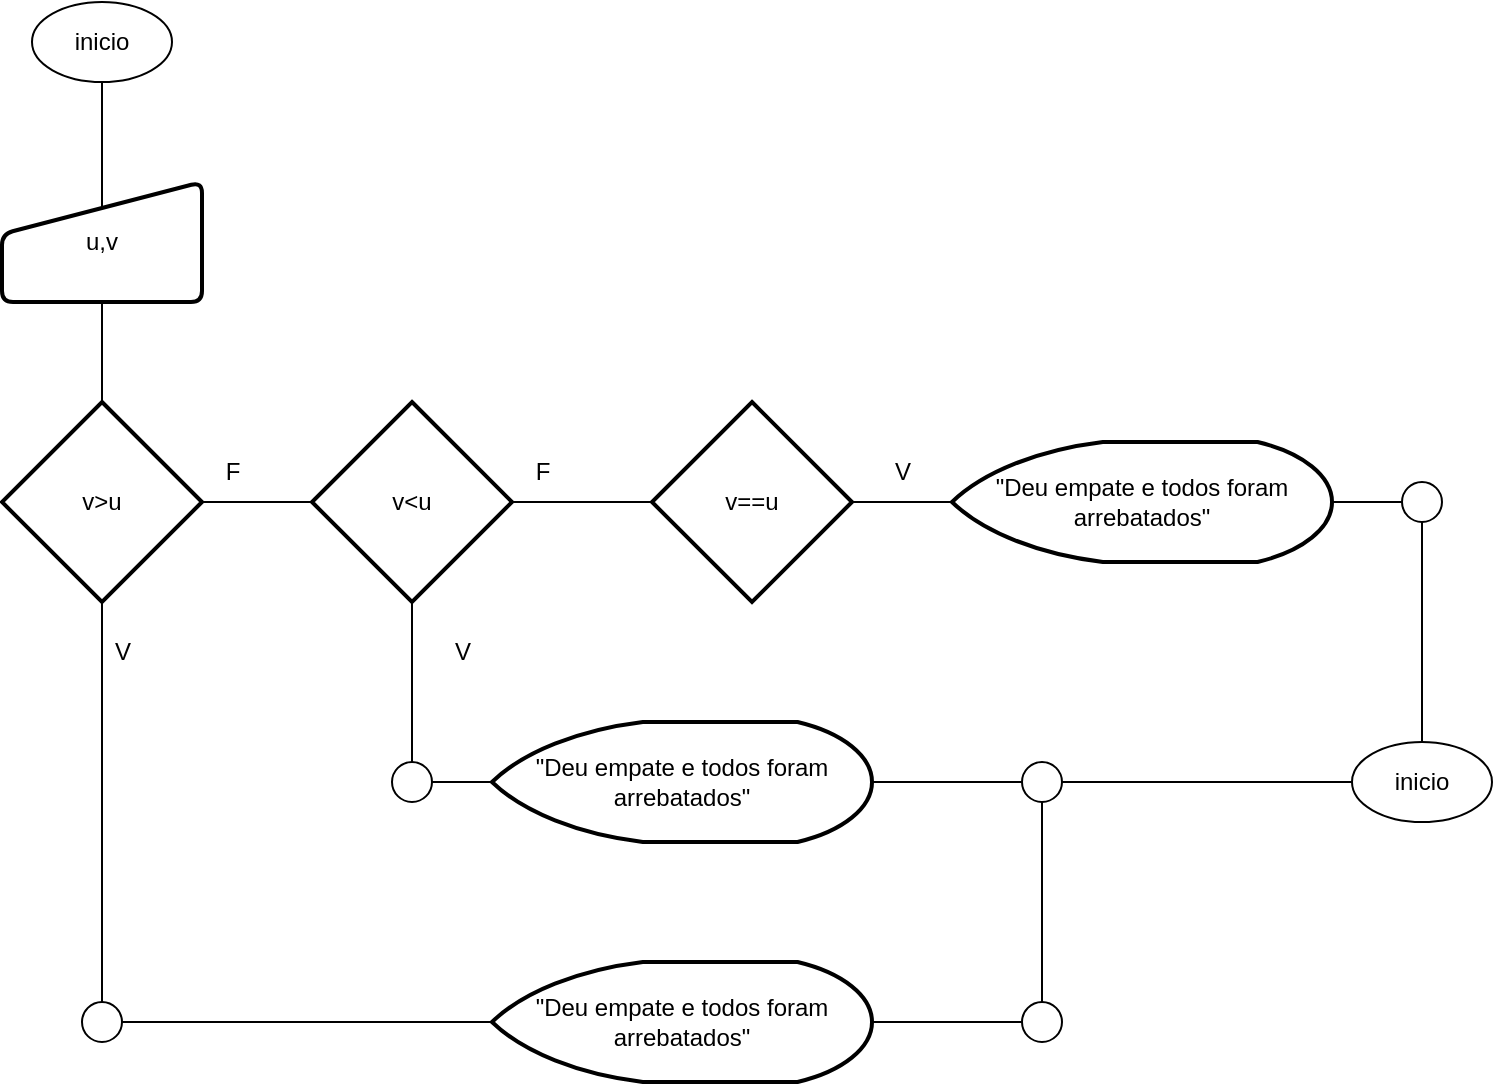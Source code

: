 <mxfile version="21.6.8" type="github">
  <diagram name="Página-1" id="JA73zq2TazwoPilje6HW">
    <mxGraphModel dx="883" dy="478" grid="1" gridSize="10" guides="1" tooltips="1" connect="1" arrows="1" fold="1" page="1" pageScale="1" pageWidth="827" pageHeight="1169" math="0" shadow="0">
      <root>
        <mxCell id="0" />
        <mxCell id="1" parent="0" />
        <mxCell id="mOIqZ1jNzug-GcZz9mM5-3" style="edgeStyle=orthogonalEdgeStyle;rounded=0;orthogonalLoop=1;jettySize=auto;html=1;entryX=0.5;entryY=0.25;entryDx=0;entryDy=0;entryPerimeter=0;endArrow=none;endFill=0;" edge="1" parent="1" source="mOIqZ1jNzug-GcZz9mM5-1" target="mOIqZ1jNzug-GcZz9mM5-2">
          <mxGeometry relative="1" as="geometry" />
        </mxCell>
        <mxCell id="mOIqZ1jNzug-GcZz9mM5-1" value="inicio" style="ellipse;whiteSpace=wrap;html=1;" vertex="1" parent="1">
          <mxGeometry x="25" y="80" width="70" height="40" as="geometry" />
        </mxCell>
        <mxCell id="mOIqZ1jNzug-GcZz9mM5-8" style="edgeStyle=orthogonalEdgeStyle;rounded=0;orthogonalLoop=1;jettySize=auto;html=1;entryX=0.5;entryY=0;entryDx=0;entryDy=0;entryPerimeter=0;endArrow=none;endFill=0;" edge="1" parent="1" source="mOIqZ1jNzug-GcZz9mM5-2" target="mOIqZ1jNzug-GcZz9mM5-4">
          <mxGeometry relative="1" as="geometry" />
        </mxCell>
        <mxCell id="mOIqZ1jNzug-GcZz9mM5-2" value="u,v" style="html=1;strokeWidth=2;shape=manualInput;whiteSpace=wrap;rounded=1;size=26;arcSize=11;" vertex="1" parent="1">
          <mxGeometry x="10" y="170" width="100" height="60" as="geometry" />
        </mxCell>
        <mxCell id="mOIqZ1jNzug-GcZz9mM5-7" style="edgeStyle=orthogonalEdgeStyle;rounded=0;orthogonalLoop=1;jettySize=auto;html=1;entryX=0;entryY=0.5;entryDx=0;entryDy=0;entryPerimeter=0;endArrow=none;endFill=0;" edge="1" parent="1" source="mOIqZ1jNzug-GcZz9mM5-4" target="mOIqZ1jNzug-GcZz9mM5-5">
          <mxGeometry relative="1" as="geometry" />
        </mxCell>
        <mxCell id="mOIqZ1jNzug-GcZz9mM5-29" style="edgeStyle=orthogonalEdgeStyle;rounded=0;orthogonalLoop=1;jettySize=auto;html=1;entryX=0.5;entryY=0;entryDx=0;entryDy=0;entryPerimeter=0;endArrow=none;endFill=0;" edge="1" parent="1" source="mOIqZ1jNzug-GcZz9mM5-4" target="mOIqZ1jNzug-GcZz9mM5-28">
          <mxGeometry relative="1" as="geometry" />
        </mxCell>
        <mxCell id="mOIqZ1jNzug-GcZz9mM5-4" value="v&amp;gt;u" style="strokeWidth=2;html=1;shape=mxgraph.flowchart.decision;whiteSpace=wrap;" vertex="1" parent="1">
          <mxGeometry x="10" y="280" width="100" height="100" as="geometry" />
        </mxCell>
        <mxCell id="mOIqZ1jNzug-GcZz9mM5-14" style="edgeStyle=orthogonalEdgeStyle;rounded=0;orthogonalLoop=1;jettySize=auto;html=1;entryX=0;entryY=0.5;entryDx=0;entryDy=0;entryPerimeter=0;endArrow=none;endFill=0;" edge="1" parent="1" source="mOIqZ1jNzug-GcZz9mM5-5" target="mOIqZ1jNzug-GcZz9mM5-13">
          <mxGeometry relative="1" as="geometry" />
        </mxCell>
        <mxCell id="mOIqZ1jNzug-GcZz9mM5-24" style="edgeStyle=orthogonalEdgeStyle;rounded=0;orthogonalLoop=1;jettySize=auto;html=1;entryX=0.5;entryY=0;entryDx=0;entryDy=0;entryPerimeter=0;endArrow=none;endFill=0;" edge="1" parent="1" source="mOIqZ1jNzug-GcZz9mM5-5" target="mOIqZ1jNzug-GcZz9mM5-20">
          <mxGeometry relative="1" as="geometry" />
        </mxCell>
        <mxCell id="mOIqZ1jNzug-GcZz9mM5-5" value="v&amp;lt;u" style="strokeWidth=2;html=1;shape=mxgraph.flowchart.decision;whiteSpace=wrap;" vertex="1" parent="1">
          <mxGeometry x="165" y="280" width="100" height="100" as="geometry" />
        </mxCell>
        <mxCell id="mOIqZ1jNzug-GcZz9mM5-11" value="F" style="text;html=1;align=center;verticalAlign=middle;resizable=0;points=[];autosize=1;strokeColor=none;fillColor=none;" vertex="1" parent="1">
          <mxGeometry x="110" y="300" width="30" height="30" as="geometry" />
        </mxCell>
        <mxCell id="mOIqZ1jNzug-GcZz9mM5-12" value="F" style="text;html=1;align=center;verticalAlign=middle;resizable=0;points=[];autosize=1;strokeColor=none;fillColor=none;" vertex="1" parent="1">
          <mxGeometry x="265" y="300" width="30" height="30" as="geometry" />
        </mxCell>
        <mxCell id="mOIqZ1jNzug-GcZz9mM5-16" style="edgeStyle=orthogonalEdgeStyle;rounded=0;orthogonalLoop=1;jettySize=auto;html=1;entryX=0;entryY=0.5;entryDx=0;entryDy=0;entryPerimeter=0;endArrow=none;endFill=0;" edge="1" parent="1" source="mOIqZ1jNzug-GcZz9mM5-13" target="mOIqZ1jNzug-GcZz9mM5-15">
          <mxGeometry relative="1" as="geometry" />
        </mxCell>
        <mxCell id="mOIqZ1jNzug-GcZz9mM5-13" value="v==u" style="strokeWidth=2;html=1;shape=mxgraph.flowchart.decision;whiteSpace=wrap;" vertex="1" parent="1">
          <mxGeometry x="335" y="280" width="100" height="100" as="geometry" />
        </mxCell>
        <mxCell id="mOIqZ1jNzug-GcZz9mM5-36" style="edgeStyle=orthogonalEdgeStyle;rounded=0;orthogonalLoop=1;jettySize=auto;html=1;entryX=0;entryY=0.5;entryDx=0;entryDy=0;entryPerimeter=0;endArrow=none;endFill=0;" edge="1" parent="1" source="mOIqZ1jNzug-GcZz9mM5-15" target="mOIqZ1jNzug-GcZz9mM5-34">
          <mxGeometry relative="1" as="geometry" />
        </mxCell>
        <mxCell id="mOIqZ1jNzug-GcZz9mM5-15" value="&quot;Deu empate e todos foram arrebatados&quot;" style="strokeWidth=2;html=1;shape=mxgraph.flowchart.display;whiteSpace=wrap;" vertex="1" parent="1">
          <mxGeometry x="485" y="300" width="190" height="60" as="geometry" />
        </mxCell>
        <mxCell id="mOIqZ1jNzug-GcZz9mM5-19" value="V" style="text;html=1;align=center;verticalAlign=middle;resizable=0;points=[];autosize=1;strokeColor=none;fillColor=none;" vertex="1" parent="1">
          <mxGeometry x="445" y="300" width="30" height="30" as="geometry" />
        </mxCell>
        <mxCell id="mOIqZ1jNzug-GcZz9mM5-26" style="edgeStyle=orthogonalEdgeStyle;rounded=0;orthogonalLoop=1;jettySize=auto;html=1;entryX=0;entryY=0.5;entryDx=0;entryDy=0;entryPerimeter=0;endArrow=none;endFill=0;" edge="1" parent="1" source="mOIqZ1jNzug-GcZz9mM5-20" target="mOIqZ1jNzug-GcZz9mM5-25">
          <mxGeometry relative="1" as="geometry" />
        </mxCell>
        <mxCell id="mOIqZ1jNzug-GcZz9mM5-20" value="" style="verticalLabelPosition=bottom;verticalAlign=top;html=1;shape=mxgraph.flowchart.on-page_reference;" vertex="1" parent="1">
          <mxGeometry x="205" y="460" width="20" height="20" as="geometry" />
        </mxCell>
        <mxCell id="mOIqZ1jNzug-GcZz9mM5-37" style="edgeStyle=orthogonalEdgeStyle;rounded=0;orthogonalLoop=1;jettySize=auto;html=1;entryX=0;entryY=0.5;entryDx=0;entryDy=0;entryPerimeter=0;endArrow=none;endFill=0;" edge="1" parent="1" source="mOIqZ1jNzug-GcZz9mM5-25" target="mOIqZ1jNzug-GcZz9mM5-33">
          <mxGeometry relative="1" as="geometry" />
        </mxCell>
        <mxCell id="mOIqZ1jNzug-GcZz9mM5-25" value="&quot;Deu empate e todos foram arrebatados&quot;" style="strokeWidth=2;html=1;shape=mxgraph.flowchart.display;whiteSpace=wrap;" vertex="1" parent="1">
          <mxGeometry x="255" y="440" width="190" height="60" as="geometry" />
        </mxCell>
        <mxCell id="mOIqZ1jNzug-GcZz9mM5-27" value="V" style="text;html=1;align=center;verticalAlign=middle;resizable=0;points=[];autosize=1;strokeColor=none;fillColor=none;" vertex="1" parent="1">
          <mxGeometry x="225" y="390" width="30" height="30" as="geometry" />
        </mxCell>
        <mxCell id="mOIqZ1jNzug-GcZz9mM5-31" style="edgeStyle=orthogonalEdgeStyle;rounded=0;orthogonalLoop=1;jettySize=auto;html=1;entryX=0;entryY=0.5;entryDx=0;entryDy=0;entryPerimeter=0;endArrow=none;endFill=0;" edge="1" parent="1" source="mOIqZ1jNzug-GcZz9mM5-28" target="mOIqZ1jNzug-GcZz9mM5-30">
          <mxGeometry relative="1" as="geometry" />
        </mxCell>
        <mxCell id="mOIqZ1jNzug-GcZz9mM5-28" value="" style="verticalLabelPosition=bottom;verticalAlign=top;html=1;shape=mxgraph.flowchart.on-page_reference;" vertex="1" parent="1">
          <mxGeometry x="50" y="580" width="20" height="20" as="geometry" />
        </mxCell>
        <mxCell id="mOIqZ1jNzug-GcZz9mM5-38" style="edgeStyle=orthogonalEdgeStyle;rounded=0;orthogonalLoop=1;jettySize=auto;html=1;entryX=0;entryY=0.5;entryDx=0;entryDy=0;entryPerimeter=0;endArrow=none;endFill=0;" edge="1" parent="1" source="mOIqZ1jNzug-GcZz9mM5-30" target="mOIqZ1jNzug-GcZz9mM5-35">
          <mxGeometry relative="1" as="geometry" />
        </mxCell>
        <mxCell id="mOIqZ1jNzug-GcZz9mM5-30" value="&quot;Deu empate e todos foram arrebatados&quot;" style="strokeWidth=2;html=1;shape=mxgraph.flowchart.display;whiteSpace=wrap;" vertex="1" parent="1">
          <mxGeometry x="255" y="560" width="190" height="60" as="geometry" />
        </mxCell>
        <mxCell id="mOIqZ1jNzug-GcZz9mM5-32" value="V" style="text;html=1;align=center;verticalAlign=middle;resizable=0;points=[];autosize=1;strokeColor=none;fillColor=none;" vertex="1" parent="1">
          <mxGeometry x="55" y="390" width="30" height="30" as="geometry" />
        </mxCell>
        <mxCell id="mOIqZ1jNzug-GcZz9mM5-41" style="edgeStyle=orthogonalEdgeStyle;rounded=0;orthogonalLoop=1;jettySize=auto;html=1;entryX=0;entryY=0.5;entryDx=0;entryDy=0;endArrow=none;endFill=0;" edge="1" parent="1" source="mOIqZ1jNzug-GcZz9mM5-33" target="mOIqZ1jNzug-GcZz9mM5-40">
          <mxGeometry relative="1" as="geometry" />
        </mxCell>
        <mxCell id="mOIqZ1jNzug-GcZz9mM5-33" value="" style="verticalLabelPosition=bottom;verticalAlign=top;html=1;shape=mxgraph.flowchart.on-page_reference;" vertex="1" parent="1">
          <mxGeometry x="520" y="460" width="20" height="20" as="geometry" />
        </mxCell>
        <mxCell id="mOIqZ1jNzug-GcZz9mM5-42" style="edgeStyle=orthogonalEdgeStyle;rounded=0;orthogonalLoop=1;jettySize=auto;html=1;endArrow=none;endFill=0;" edge="1" parent="1" source="mOIqZ1jNzug-GcZz9mM5-34" target="mOIqZ1jNzug-GcZz9mM5-40">
          <mxGeometry relative="1" as="geometry" />
        </mxCell>
        <mxCell id="mOIqZ1jNzug-GcZz9mM5-34" value="" style="verticalLabelPosition=bottom;verticalAlign=top;html=1;shape=mxgraph.flowchart.on-page_reference;" vertex="1" parent="1">
          <mxGeometry x="710" y="320" width="20" height="20" as="geometry" />
        </mxCell>
        <mxCell id="mOIqZ1jNzug-GcZz9mM5-39" style="edgeStyle=orthogonalEdgeStyle;rounded=0;orthogonalLoop=1;jettySize=auto;html=1;entryX=0.5;entryY=1;entryDx=0;entryDy=0;entryPerimeter=0;endArrow=none;endFill=0;" edge="1" parent="1" source="mOIqZ1jNzug-GcZz9mM5-35" target="mOIqZ1jNzug-GcZz9mM5-33">
          <mxGeometry relative="1" as="geometry" />
        </mxCell>
        <mxCell id="mOIqZ1jNzug-GcZz9mM5-35" value="" style="verticalLabelPosition=bottom;verticalAlign=top;html=1;shape=mxgraph.flowchart.on-page_reference;" vertex="1" parent="1">
          <mxGeometry x="520" y="580" width="20" height="20" as="geometry" />
        </mxCell>
        <mxCell id="mOIqZ1jNzug-GcZz9mM5-40" value="inicio" style="ellipse;whiteSpace=wrap;html=1;" vertex="1" parent="1">
          <mxGeometry x="685" y="450" width="70" height="40" as="geometry" />
        </mxCell>
      </root>
    </mxGraphModel>
  </diagram>
</mxfile>
